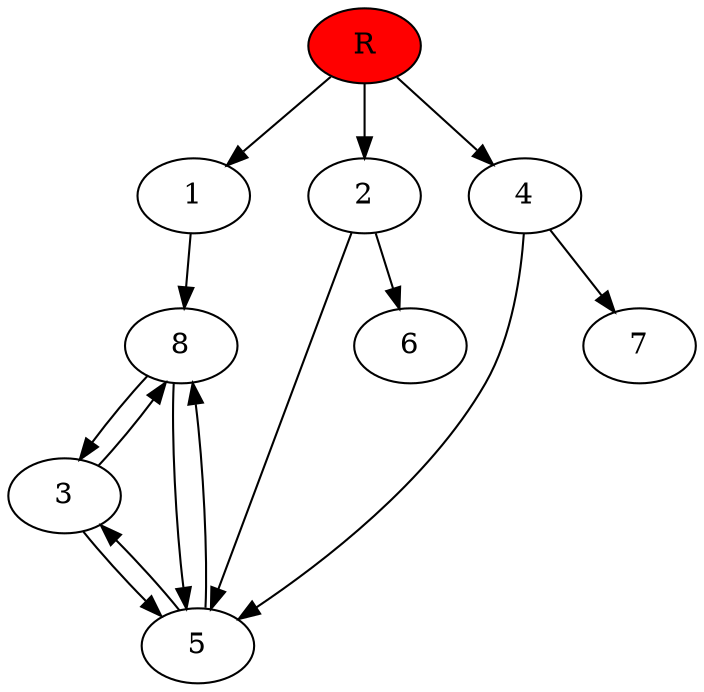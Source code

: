 digraph prb39884 {
	1
	2
	3
	4
	5
	6
	7
	8
	R [fillcolor="#ff0000" style=filled]
	1 -> 8
	2 -> 5
	2 -> 6
	3 -> 5
	3 -> 8
	4 -> 5
	4 -> 7
	5 -> 3
	5 -> 8
	8 -> 3
	8 -> 5
	R -> 1
	R -> 2
	R -> 4
}
